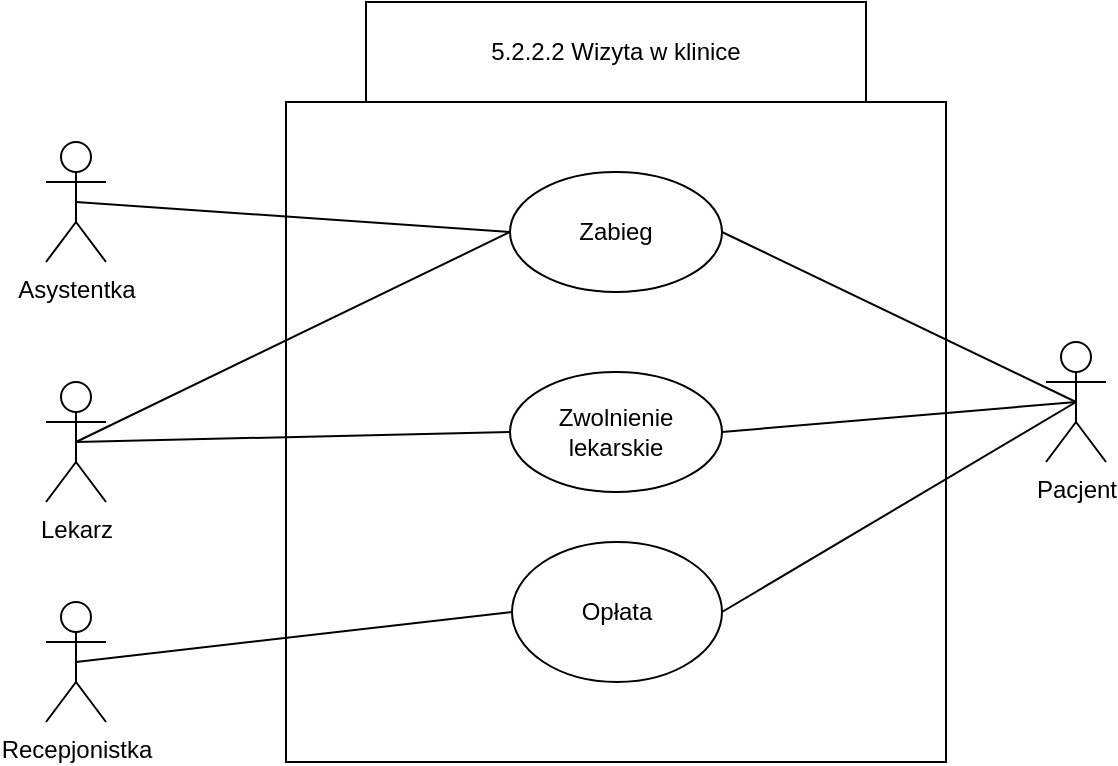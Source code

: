 <mxfile version="21.3.0" type="device">
  <diagram name="Strona-1" id="Uu0WhD-oibmJ6Q5krLVX">
    <mxGraphModel dx="1434" dy="782" grid="1" gridSize="10" guides="1" tooltips="1" connect="1" arrows="1" fold="1" page="1" pageScale="1" pageWidth="827" pageHeight="1169" math="0" shadow="0">
      <root>
        <mxCell id="0" />
        <mxCell id="1" parent="0" />
        <mxCell id="zo0r8RxoVhE8TmbRMtNV-1" value="" style="whiteSpace=wrap;html=1;aspect=fixed;" parent="1" vertex="1">
          <mxGeometry x="230" y="190" width="330" height="330" as="geometry" />
        </mxCell>
        <mxCell id="zo0r8RxoVhE8TmbRMtNV-2" value="Pacjent" style="shape=umlActor;verticalLabelPosition=bottom;verticalAlign=top;html=1;outlineConnect=0;" parent="1" vertex="1">
          <mxGeometry x="610" y="310" width="30" height="60" as="geometry" />
        </mxCell>
        <mxCell id="zo0r8RxoVhE8TmbRMtNV-3" value="Zabieg" style="ellipse;whiteSpace=wrap;html=1;" parent="1" vertex="1">
          <mxGeometry x="342" y="225" width="106" height="60" as="geometry" />
        </mxCell>
        <mxCell id="zo0r8RxoVhE8TmbRMtNV-4" value="" style="endArrow=none;html=1;rounded=0;entryX=1;entryY=0.5;entryDx=0;entryDy=0;exitX=0.5;exitY=0.5;exitDx=0;exitDy=0;exitPerimeter=0;" parent="1" source="zo0r8RxoVhE8TmbRMtNV-2" target="zo0r8RxoVhE8TmbRMtNV-3" edge="1">
          <mxGeometry relative="1" as="geometry">
            <mxPoint x="330" y="280" as="sourcePoint" />
            <mxPoint x="490" y="280" as="targetPoint" />
          </mxGeometry>
        </mxCell>
        <mxCell id="zo0r8RxoVhE8TmbRMtNV-6" value="Lekarz" style="shape=umlActor;verticalLabelPosition=bottom;verticalAlign=top;html=1;outlineConnect=0;" parent="1" vertex="1">
          <mxGeometry x="110" y="330" width="30" height="60" as="geometry" />
        </mxCell>
        <mxCell id="zo0r8RxoVhE8TmbRMtNV-7" value="" style="endArrow=none;html=1;rounded=0;entryX=0.5;entryY=0.5;entryDx=0;entryDy=0;exitX=0;exitY=0.5;exitDx=0;exitDy=0;entryPerimeter=0;" parent="1" source="zo0r8RxoVhE8TmbRMtNV-3" target="zo0r8RxoVhE8TmbRMtNV-6" edge="1">
          <mxGeometry relative="1" as="geometry">
            <mxPoint x="270" y="255" as="sourcePoint" />
            <mxPoint x="180" y="250" as="targetPoint" />
          </mxGeometry>
        </mxCell>
        <mxCell id="zo0r8RxoVhE8TmbRMtNV-12" value="Opłata" style="ellipse;whiteSpace=wrap;html=1;" parent="1" vertex="1">
          <mxGeometry x="343" y="410" width="105" height="70" as="geometry" />
        </mxCell>
        <mxCell id="zo0r8RxoVhE8TmbRMtNV-13" value="" style="endArrow=none;html=1;rounded=0;entryX=0.5;entryY=0.5;entryDx=0;entryDy=0;exitX=0;exitY=0.5;exitDx=0;exitDy=0;entryPerimeter=0;" parent="1" source="zo0r8RxoVhE8TmbRMtNV-18" target="zo0r8RxoVhE8TmbRMtNV-6" edge="1">
          <mxGeometry relative="1" as="geometry">
            <mxPoint x="280" y="305" as="sourcePoint" />
            <mxPoint x="155" y="330" as="targetPoint" />
          </mxGeometry>
        </mxCell>
        <mxCell id="zo0r8RxoVhE8TmbRMtNV-16" value="5.2.2.2 Wizyta w klinice" style="rounded=0;whiteSpace=wrap;html=1;" parent="1" vertex="1">
          <mxGeometry x="270" y="140" width="250" height="50" as="geometry" />
        </mxCell>
        <mxCell id="zo0r8RxoVhE8TmbRMtNV-18" value="Zwolnienie lekarskie" style="ellipse;whiteSpace=wrap;html=1;" parent="1" vertex="1">
          <mxGeometry x="342" y="325" width="106" height="60" as="geometry" />
        </mxCell>
        <mxCell id="zo0r8RxoVhE8TmbRMtNV-19" value="" style="endArrow=none;html=1;rounded=0;entryX=1;entryY=0.5;entryDx=0;entryDy=0;exitX=0.5;exitY=0.5;exitDx=0;exitDy=0;exitPerimeter=0;" parent="1" source="zo0r8RxoVhE8TmbRMtNV-2" target="zo0r8RxoVhE8TmbRMtNV-18" edge="1">
          <mxGeometry relative="1" as="geometry">
            <mxPoint x="635" y="330" as="sourcePoint" />
            <mxPoint x="544" y="364" as="targetPoint" />
          </mxGeometry>
        </mxCell>
        <mxCell id="y1ApVIU30L6YpnV38fl7-2" value="Asystentka" style="shape=umlActor;verticalLabelPosition=bottom;verticalAlign=top;html=1;outlineConnect=0;" vertex="1" parent="1">
          <mxGeometry x="110" y="210" width="30" height="60" as="geometry" />
        </mxCell>
        <mxCell id="y1ApVIU30L6YpnV38fl7-3" value="" style="endArrow=none;html=1;rounded=0;entryX=0.5;entryY=0.5;entryDx=0;entryDy=0;exitX=0;exitY=0.5;exitDx=0;exitDy=0;entryPerimeter=0;" edge="1" parent="1" source="zo0r8RxoVhE8TmbRMtNV-3" target="y1ApVIU30L6YpnV38fl7-2">
          <mxGeometry relative="1" as="geometry">
            <mxPoint x="352" y="265" as="sourcePoint" />
            <mxPoint x="135" y="280" as="targetPoint" />
          </mxGeometry>
        </mxCell>
        <mxCell id="y1ApVIU30L6YpnV38fl7-4" value="Recepjonistka" style="shape=umlActor;verticalLabelPosition=bottom;verticalAlign=top;html=1;outlineConnect=0;" vertex="1" parent="1">
          <mxGeometry x="110" y="440" width="30" height="60" as="geometry" />
        </mxCell>
        <mxCell id="y1ApVIU30L6YpnV38fl7-5" value="" style="endArrow=none;html=1;rounded=0;entryX=0.5;entryY=0.5;entryDx=0;entryDy=0;exitX=0;exitY=0.5;exitDx=0;exitDy=0;entryPerimeter=0;" edge="1" parent="1" source="zo0r8RxoVhE8TmbRMtNV-12" target="y1ApVIU30L6YpnV38fl7-4">
          <mxGeometry relative="1" as="geometry">
            <mxPoint x="352" y="365" as="sourcePoint" />
            <mxPoint x="135" y="370" as="targetPoint" />
          </mxGeometry>
        </mxCell>
        <mxCell id="y1ApVIU30L6YpnV38fl7-6" value="" style="endArrow=none;html=1;rounded=0;entryX=1;entryY=0.5;entryDx=0;entryDy=0;exitX=0.5;exitY=0.5;exitDx=0;exitDy=0;exitPerimeter=0;" edge="1" parent="1" source="zo0r8RxoVhE8TmbRMtNV-2" target="zo0r8RxoVhE8TmbRMtNV-12">
          <mxGeometry relative="1" as="geometry">
            <mxPoint x="353" y="455" as="sourcePoint" />
            <mxPoint x="135" y="480" as="targetPoint" />
          </mxGeometry>
        </mxCell>
      </root>
    </mxGraphModel>
  </diagram>
</mxfile>
